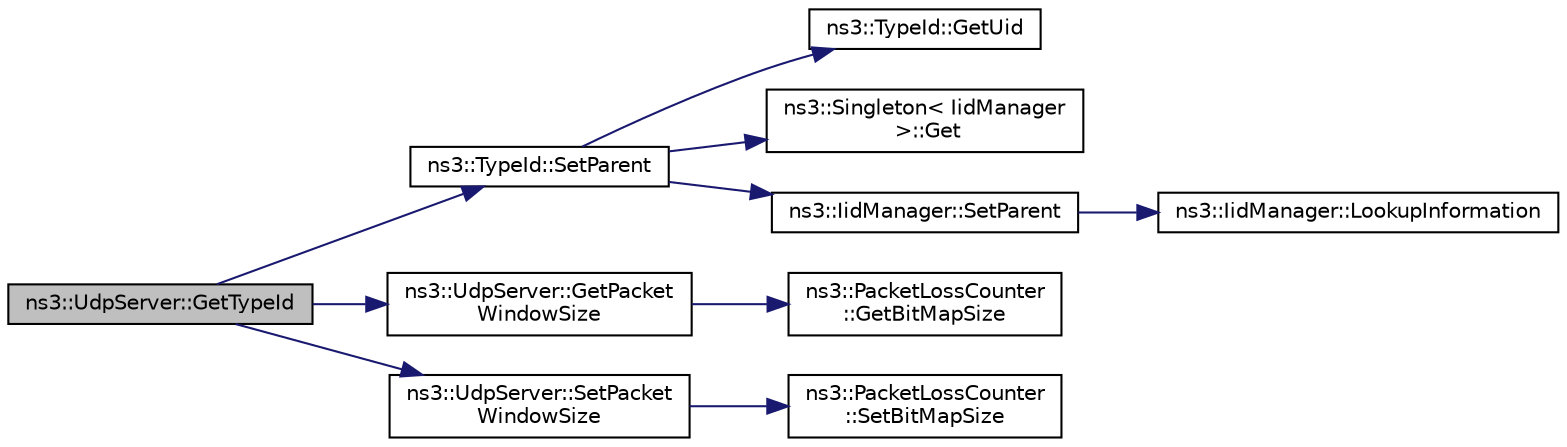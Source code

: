 digraph "ns3::UdpServer::GetTypeId"
{
  edge [fontname="Helvetica",fontsize="10",labelfontname="Helvetica",labelfontsize="10"];
  node [fontname="Helvetica",fontsize="10",shape=record];
  rankdir="LR";
  Node1 [label="ns3::UdpServer::GetTypeId",height=0.2,width=0.4,color="black", fillcolor="grey75", style="filled", fontcolor="black"];
  Node1 -> Node2 [color="midnightblue",fontsize="10",style="solid"];
  Node2 [label="ns3::TypeId::SetParent",height=0.2,width=0.4,color="black", fillcolor="white", style="filled",URL="$d6/d11/classns3_1_1TypeId.html#abaaca67ab7d2471067e7c275df0f7309"];
  Node2 -> Node3 [color="midnightblue",fontsize="10",style="solid"];
  Node3 [label="ns3::TypeId::GetUid",height=0.2,width=0.4,color="black", fillcolor="white", style="filled",URL="$d6/d11/classns3_1_1TypeId.html#acd3e41de6340d06299f4fd63e2ed8da0"];
  Node2 -> Node4 [color="midnightblue",fontsize="10",style="solid"];
  Node4 [label="ns3::Singleton\< IidManager\l \>::Get",height=0.2,width=0.4,color="black", fillcolor="white", style="filled",URL="$d8/d77/classns3_1_1Singleton.html#a80a2cd3c25a27ea72add7a9f7a141ffa"];
  Node2 -> Node5 [color="midnightblue",fontsize="10",style="solid"];
  Node5 [label="ns3::IidManager::SetParent",height=0.2,width=0.4,color="black", fillcolor="white", style="filled",URL="$d4/d1c/classns3_1_1IidManager.html#a4042931260554c907699367b6811426f"];
  Node5 -> Node6 [color="midnightblue",fontsize="10",style="solid"];
  Node6 [label="ns3::IidManager::LookupInformation",height=0.2,width=0.4,color="black", fillcolor="white", style="filled",URL="$d4/d1c/classns3_1_1IidManager.html#a6b1f4ba2815dba27a377e8a8db2384cf"];
  Node1 -> Node7 [color="midnightblue",fontsize="10",style="solid"];
  Node7 [label="ns3::UdpServer::GetPacket\lWindowSize",height=0.2,width=0.4,color="black", fillcolor="white", style="filled",URL="$d0/d90/classns3_1_1UdpServer.html#a385b6184e0b3fde69ecf1c72b38b3ad8",tooltip="Returns the size of the window used for checking loss. "];
  Node7 -> Node8 [color="midnightblue",fontsize="10",style="solid"];
  Node8 [label="ns3::PacketLossCounter\l::GetBitMapSize",height=0.2,width=0.4,color="black", fillcolor="white", style="filled",URL="$de/dad/classns3_1_1PacketLossCounter.html#ab180f3dac45da2d2e8575c1b93bd8606",tooltip="Return the size of the window used to compute the packet loss. "];
  Node1 -> Node9 [color="midnightblue",fontsize="10",style="solid"];
  Node9 [label="ns3::UdpServer::SetPacket\lWindowSize",height=0.2,width=0.4,color="black", fillcolor="white", style="filled",URL="$d0/d90/classns3_1_1UdpServer.html#a9ec06834b376c13c9f5888ccd7ed2d51",tooltip="Set the size of the window used for checking loss. This value should be a multiple of 8..."];
  Node9 -> Node10 [color="midnightblue",fontsize="10",style="solid"];
  Node10 [label="ns3::PacketLossCounter\l::SetBitMapSize",height=0.2,width=0.4,color="black", fillcolor="white", style="filled",URL="$de/dad/classns3_1_1PacketLossCounter.html#a7dac1fee51b61a546554d0e816c142df",tooltip="Set the size of the window used to compute the packet loss. "];
}
